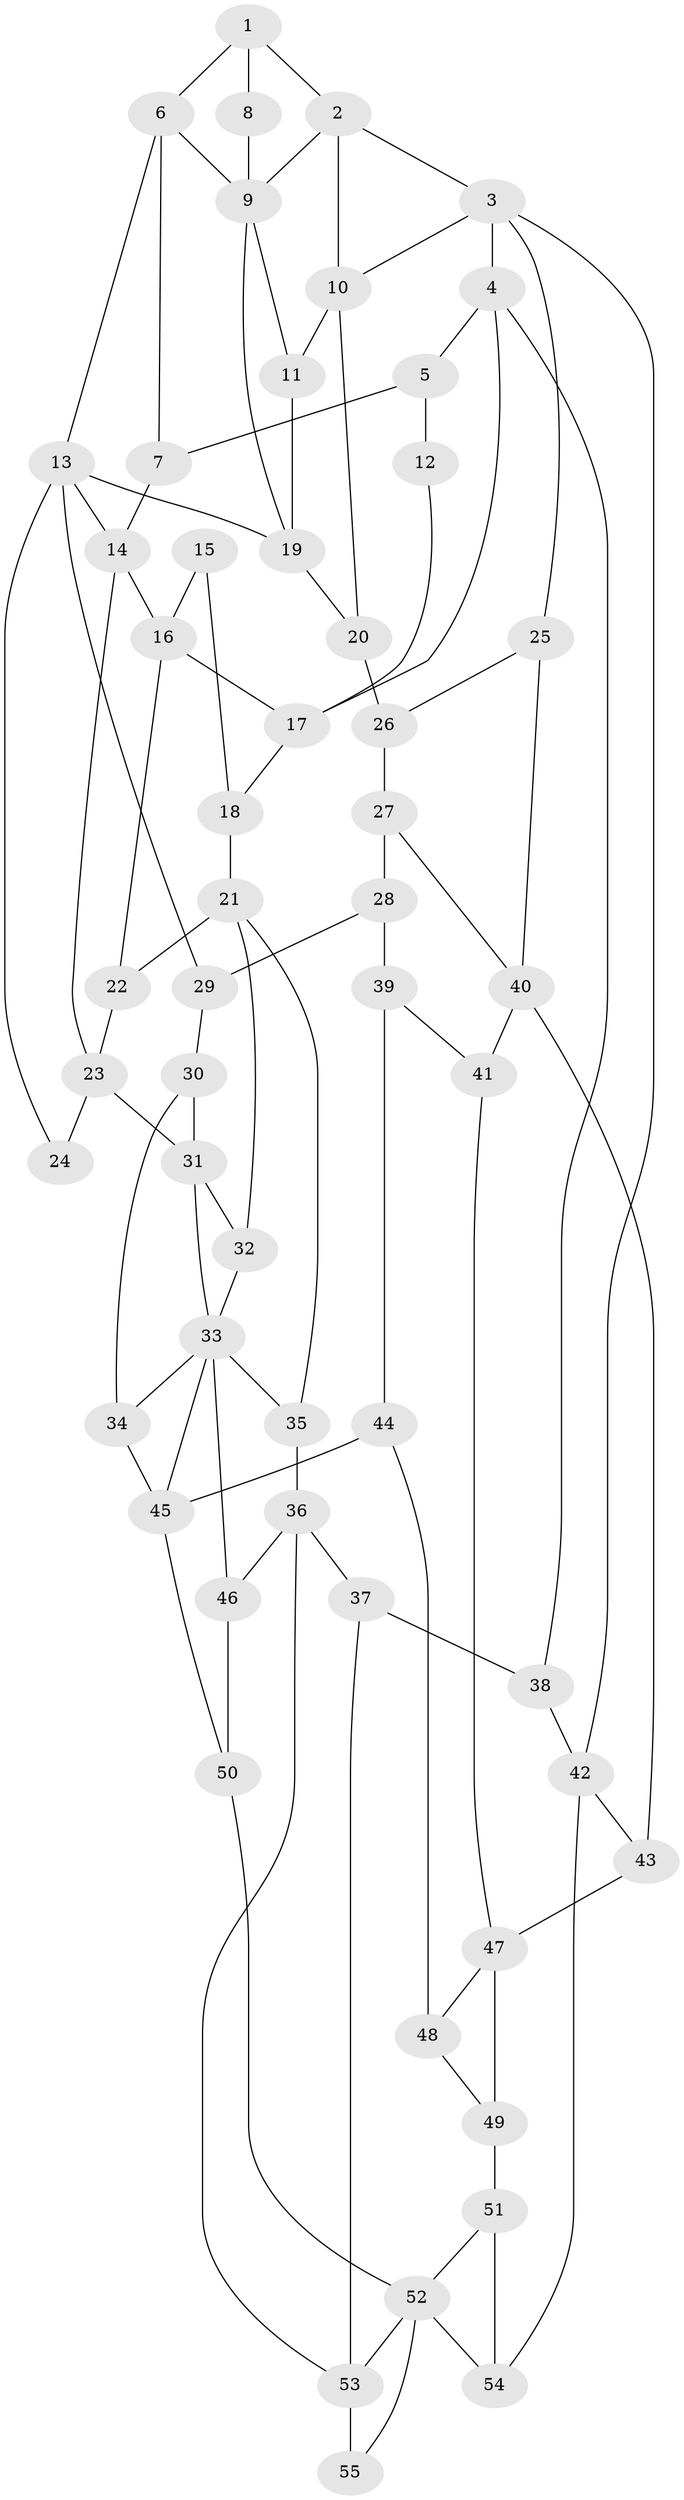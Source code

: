 // original degree distribution, {3: 0.03676470588235294, 4: 0.21323529411764705, 6: 0.2426470588235294, 5: 0.5073529411764706}
// Generated by graph-tools (version 1.1) at 2025/54/03/04/25 22:54:15]
// undirected, 55 vertices, 94 edges
graph export_dot {
  node [color=gray90,style=filled];
  1;
  2;
  3;
  4;
  5;
  6;
  7;
  8;
  9;
  10;
  11;
  12;
  13;
  14;
  15;
  16;
  17;
  18;
  19;
  20;
  21;
  22;
  23;
  24;
  25;
  26;
  27;
  28;
  29;
  30;
  31;
  32;
  33;
  34;
  35;
  36;
  37;
  38;
  39;
  40;
  41;
  42;
  43;
  44;
  45;
  46;
  47;
  48;
  49;
  50;
  51;
  52;
  53;
  54;
  55;
  1 -- 2 [weight=1.0];
  1 -- 6 [weight=2.0];
  1 -- 8 [weight=2.0];
  2 -- 3 [weight=1.0];
  2 -- 9 [weight=1.0];
  2 -- 10 [weight=2.0];
  3 -- 4 [weight=1.0];
  3 -- 10 [weight=1.0];
  3 -- 25 [weight=1.0];
  3 -- 42 [weight=1.0];
  4 -- 5 [weight=1.0];
  4 -- 17 [weight=1.0];
  4 -- 38 [weight=1.0];
  5 -- 7 [weight=1.0];
  5 -- 12 [weight=2.0];
  6 -- 7 [weight=1.0];
  6 -- 9 [weight=1.0];
  6 -- 13 [weight=1.0];
  7 -- 14 [weight=1.0];
  8 -- 9 [weight=1.0];
  9 -- 11 [weight=1.0];
  9 -- 19 [weight=1.0];
  10 -- 11 [weight=2.0];
  10 -- 20 [weight=1.0];
  11 -- 19 [weight=1.0];
  12 -- 17 [weight=1.0];
  13 -- 14 [weight=1.0];
  13 -- 19 [weight=1.0];
  13 -- 24 [weight=1.0];
  13 -- 29 [weight=2.0];
  14 -- 16 [weight=1.0];
  14 -- 23 [weight=1.0];
  15 -- 16 [weight=1.0];
  15 -- 18 [weight=3.0];
  16 -- 17 [weight=1.0];
  16 -- 22 [weight=1.0];
  17 -- 18 [weight=1.0];
  18 -- 21 [weight=2.0];
  19 -- 20 [weight=1.0];
  20 -- 26 [weight=2.0];
  21 -- 22 [weight=2.0];
  21 -- 32 [weight=1.0];
  21 -- 35 [weight=1.0];
  22 -- 23 [weight=1.0];
  23 -- 24 [weight=2.0];
  23 -- 31 [weight=2.0];
  25 -- 26 [weight=2.0];
  25 -- 40 [weight=1.0];
  26 -- 27 [weight=2.0];
  27 -- 28 [weight=2.0];
  27 -- 40 [weight=1.0];
  28 -- 29 [weight=2.0];
  28 -- 39 [weight=2.0];
  29 -- 30 [weight=1.0];
  30 -- 31 [weight=1.0];
  30 -- 34 [weight=1.0];
  31 -- 32 [weight=2.0];
  31 -- 33 [weight=1.0];
  32 -- 33 [weight=1.0];
  33 -- 34 [weight=1.0];
  33 -- 35 [weight=1.0];
  33 -- 45 [weight=1.0];
  33 -- 46 [weight=1.0];
  34 -- 45 [weight=2.0];
  35 -- 36 [weight=2.0];
  36 -- 37 [weight=1.0];
  36 -- 46 [weight=1.0];
  36 -- 53 [weight=1.0];
  37 -- 38 [weight=2.0];
  37 -- 53 [weight=1.0];
  38 -- 42 [weight=1.0];
  39 -- 41 [weight=1.0];
  39 -- 44 [weight=1.0];
  40 -- 41 [weight=2.0];
  40 -- 43 [weight=2.0];
  41 -- 47 [weight=1.0];
  42 -- 43 [weight=1.0];
  42 -- 54 [weight=1.0];
  43 -- 47 [weight=1.0];
  44 -- 45 [weight=2.0];
  44 -- 48 [weight=1.0];
  45 -- 50 [weight=1.0];
  46 -- 50 [weight=1.0];
  47 -- 48 [weight=1.0];
  47 -- 49 [weight=3.0];
  48 -- 49 [weight=1.0];
  49 -- 51 [weight=2.0];
  50 -- 52 [weight=2.0];
  51 -- 52 [weight=1.0];
  51 -- 54 [weight=1.0];
  52 -- 53 [weight=1.0];
  52 -- 54 [weight=1.0];
  52 -- 55 [weight=1.0];
  53 -- 55 [weight=2.0];
}
